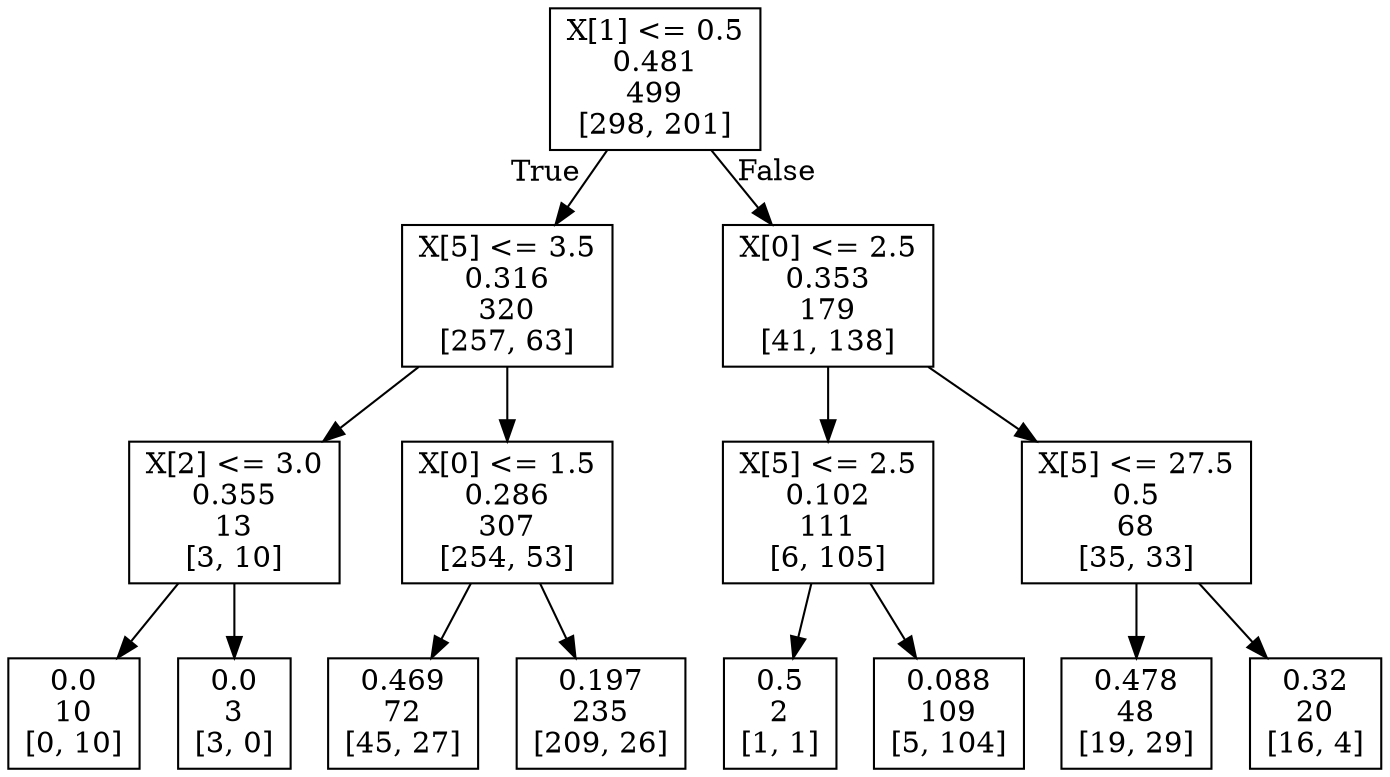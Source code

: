 digraph Tree {
node [shape=box] ;
0 [label="X[1] <= 0.5\n0.481\n499\n[298, 201]"] ;
1 [label="X[5] <= 3.5\n0.316\n320\n[257, 63]"] ;
0 -> 1 [labeldistance=2.5, labelangle=45, headlabel="True"] ;
2 [label="X[2] <= 3.0\n0.355\n13\n[3, 10]"] ;
1 -> 2 ;
3 [label="0.0\n10\n[0, 10]"] ;
2 -> 3 ;
4 [label="0.0\n3\n[3, 0]"] ;
2 -> 4 ;
5 [label="X[0] <= 1.5\n0.286\n307\n[254, 53]"] ;
1 -> 5 ;
6 [label="0.469\n72\n[45, 27]"] ;
5 -> 6 ;
7 [label="0.197\n235\n[209, 26]"] ;
5 -> 7 ;
8 [label="X[0] <= 2.5\n0.353\n179\n[41, 138]"] ;
0 -> 8 [labeldistance=2.5, labelangle=-45, headlabel="False"] ;
9 [label="X[5] <= 2.5\n0.102\n111\n[6, 105]"] ;
8 -> 9 ;
10 [label="0.5\n2\n[1, 1]"] ;
9 -> 10 ;
11 [label="0.088\n109\n[5, 104]"] ;
9 -> 11 ;
12 [label="X[5] <= 27.5\n0.5\n68\n[35, 33]"] ;
8 -> 12 ;
13 [label="0.478\n48\n[19, 29]"] ;
12 -> 13 ;
14 [label="0.32\n20\n[16, 4]"] ;
12 -> 14 ;
}